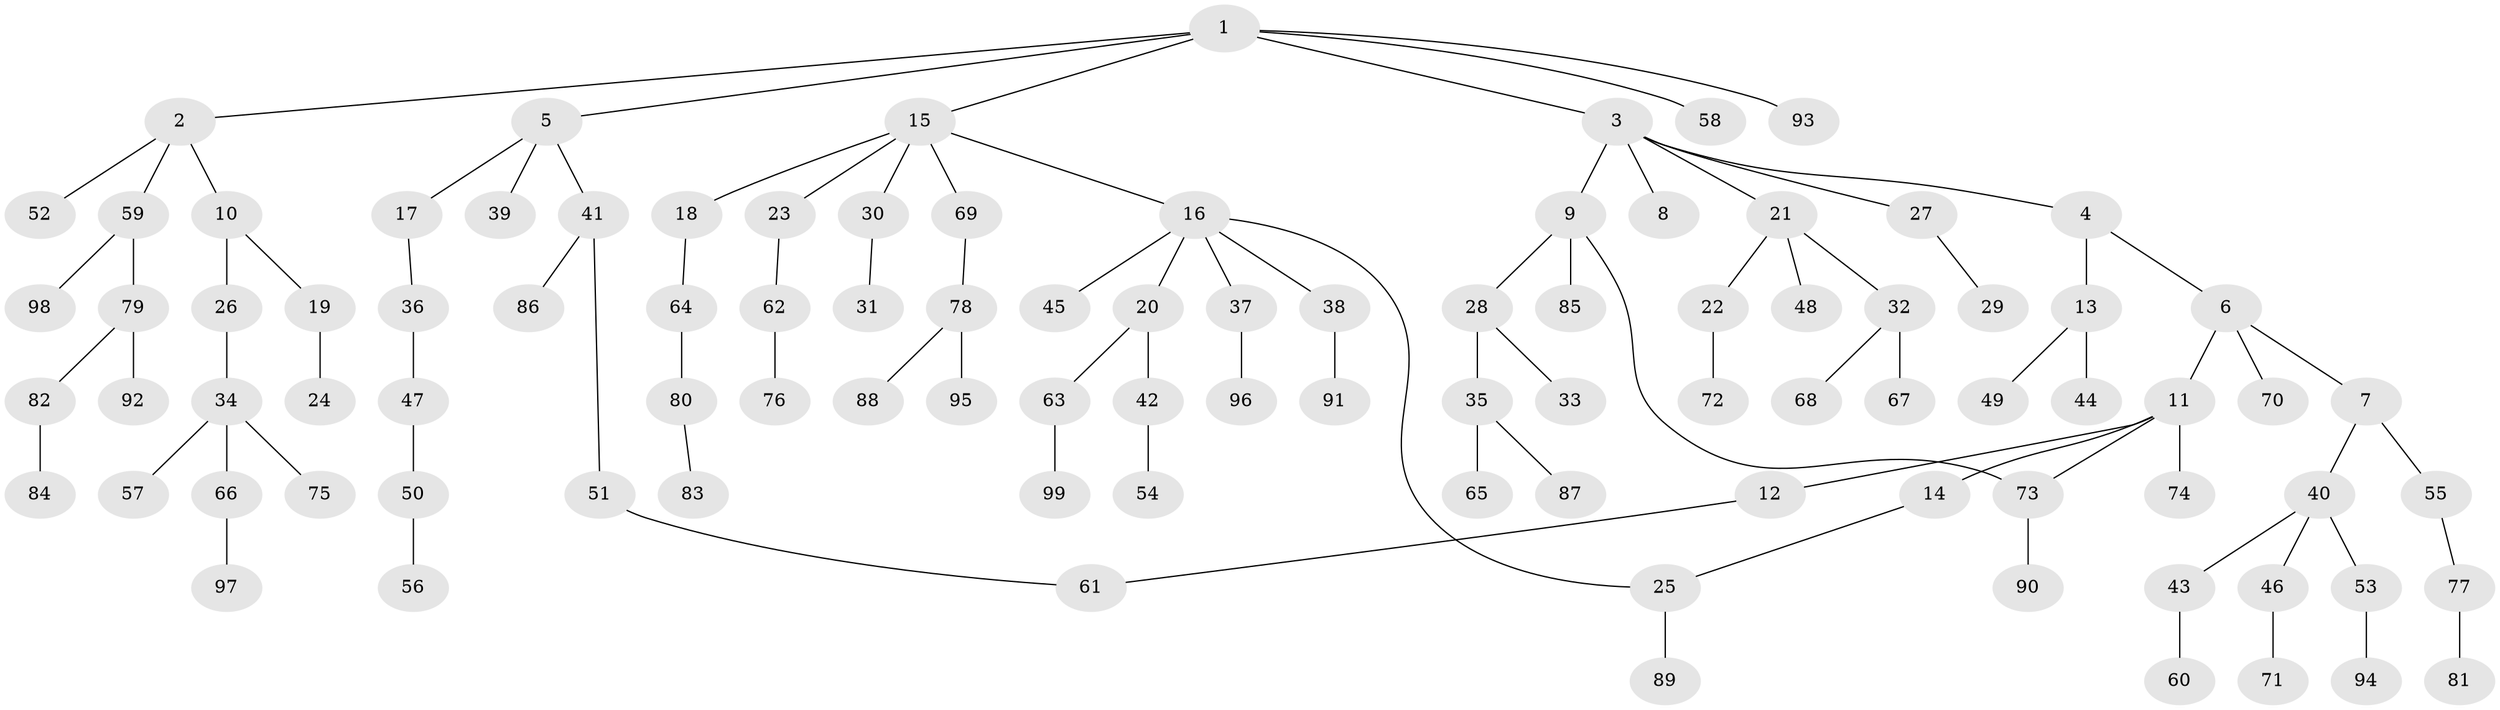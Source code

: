 // coarse degree distribution, {5: 0.046153846153846156, 3: 0.12307692307692308, 8: 0.015384615384615385, 4: 0.06153846153846154, 1: 0.47692307692307695, 2: 0.26153846153846155, 6: 0.015384615384615385}
// Generated by graph-tools (version 1.1) at 2025/23/03/03/25 07:23:32]
// undirected, 99 vertices, 101 edges
graph export_dot {
graph [start="1"]
  node [color=gray90,style=filled];
  1;
  2;
  3;
  4;
  5;
  6;
  7;
  8;
  9;
  10;
  11;
  12;
  13;
  14;
  15;
  16;
  17;
  18;
  19;
  20;
  21;
  22;
  23;
  24;
  25;
  26;
  27;
  28;
  29;
  30;
  31;
  32;
  33;
  34;
  35;
  36;
  37;
  38;
  39;
  40;
  41;
  42;
  43;
  44;
  45;
  46;
  47;
  48;
  49;
  50;
  51;
  52;
  53;
  54;
  55;
  56;
  57;
  58;
  59;
  60;
  61;
  62;
  63;
  64;
  65;
  66;
  67;
  68;
  69;
  70;
  71;
  72;
  73;
  74;
  75;
  76;
  77;
  78;
  79;
  80;
  81;
  82;
  83;
  84;
  85;
  86;
  87;
  88;
  89;
  90;
  91;
  92;
  93;
  94;
  95;
  96;
  97;
  98;
  99;
  1 -- 2;
  1 -- 3;
  1 -- 5;
  1 -- 15;
  1 -- 58;
  1 -- 93;
  2 -- 10;
  2 -- 52;
  2 -- 59;
  3 -- 4;
  3 -- 8;
  3 -- 9;
  3 -- 21;
  3 -- 27;
  4 -- 6;
  4 -- 13;
  5 -- 17;
  5 -- 39;
  5 -- 41;
  6 -- 7;
  6 -- 11;
  6 -- 70;
  7 -- 40;
  7 -- 55;
  9 -- 28;
  9 -- 85;
  9 -- 73;
  10 -- 19;
  10 -- 26;
  11 -- 12;
  11 -- 14;
  11 -- 73;
  11 -- 74;
  12 -- 61;
  13 -- 44;
  13 -- 49;
  14 -- 25;
  15 -- 16;
  15 -- 18;
  15 -- 23;
  15 -- 30;
  15 -- 69;
  16 -- 20;
  16 -- 37;
  16 -- 38;
  16 -- 45;
  16 -- 25;
  17 -- 36;
  18 -- 64;
  19 -- 24;
  20 -- 42;
  20 -- 63;
  21 -- 22;
  21 -- 32;
  21 -- 48;
  22 -- 72;
  23 -- 62;
  25 -- 89;
  26 -- 34;
  27 -- 29;
  28 -- 33;
  28 -- 35;
  30 -- 31;
  32 -- 67;
  32 -- 68;
  34 -- 57;
  34 -- 66;
  34 -- 75;
  35 -- 65;
  35 -- 87;
  36 -- 47;
  37 -- 96;
  38 -- 91;
  40 -- 43;
  40 -- 46;
  40 -- 53;
  41 -- 51;
  41 -- 86;
  42 -- 54;
  43 -- 60;
  46 -- 71;
  47 -- 50;
  50 -- 56;
  51 -- 61;
  53 -- 94;
  55 -- 77;
  59 -- 79;
  59 -- 98;
  62 -- 76;
  63 -- 99;
  64 -- 80;
  66 -- 97;
  69 -- 78;
  73 -- 90;
  77 -- 81;
  78 -- 88;
  78 -- 95;
  79 -- 82;
  79 -- 92;
  80 -- 83;
  82 -- 84;
}
